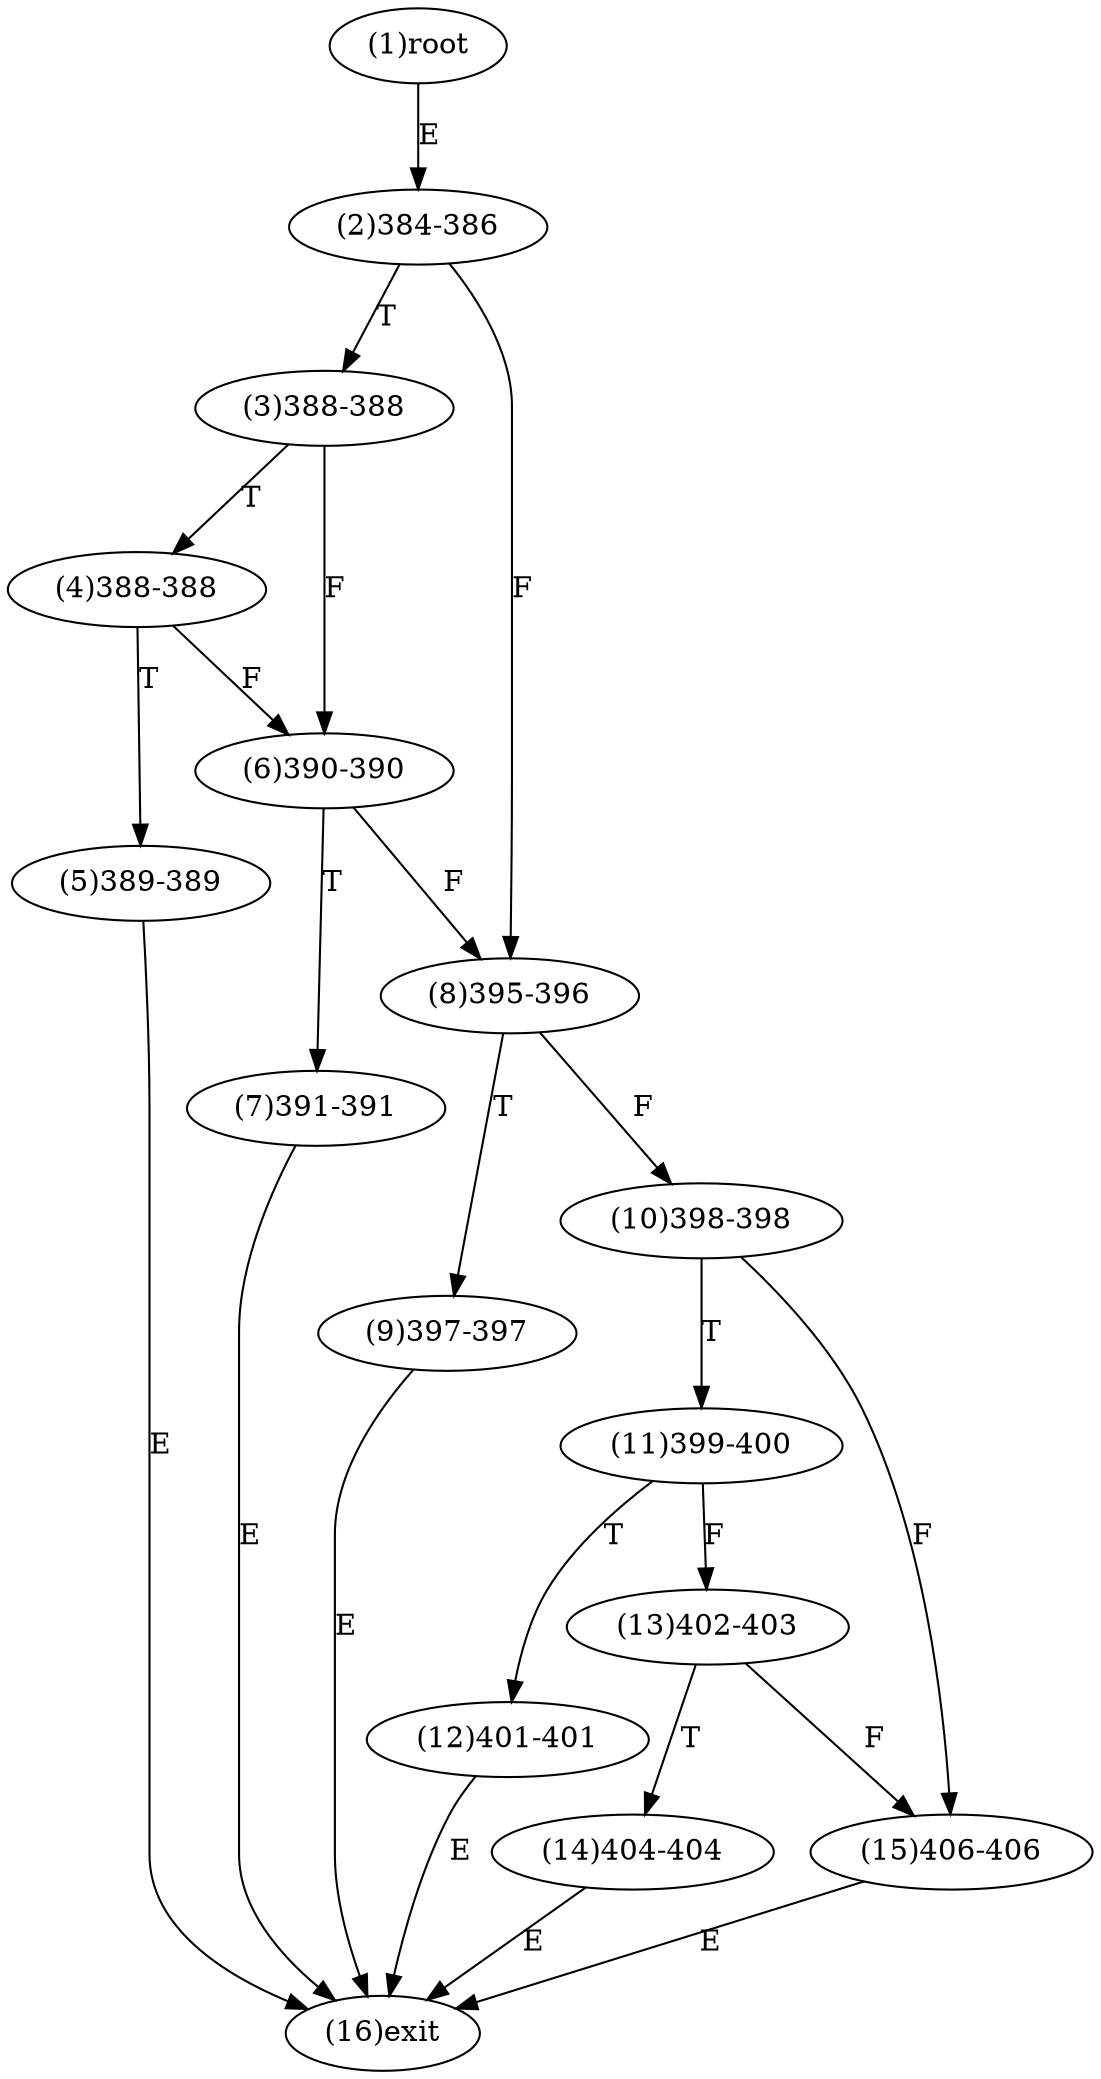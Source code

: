 digraph "" { 
1[ label="(1)root"];
2[ label="(2)384-386"];
3[ label="(3)388-388"];
4[ label="(4)388-388"];
5[ label="(5)389-389"];
6[ label="(6)390-390"];
7[ label="(7)391-391"];
8[ label="(8)395-396"];
9[ label="(9)397-397"];
10[ label="(10)398-398"];
11[ label="(11)399-400"];
12[ label="(12)401-401"];
13[ label="(13)402-403"];
14[ label="(14)404-404"];
15[ label="(15)406-406"];
16[ label="(16)exit"];
1->2[ label="E"];
2->8[ label="F"];
2->3[ label="T"];
3->6[ label="F"];
3->4[ label="T"];
4->6[ label="F"];
4->5[ label="T"];
5->16[ label="E"];
6->8[ label="F"];
6->7[ label="T"];
7->16[ label="E"];
8->10[ label="F"];
8->9[ label="T"];
9->16[ label="E"];
10->15[ label="F"];
10->11[ label="T"];
11->13[ label="F"];
11->12[ label="T"];
12->16[ label="E"];
13->15[ label="F"];
13->14[ label="T"];
14->16[ label="E"];
15->16[ label="E"];
}